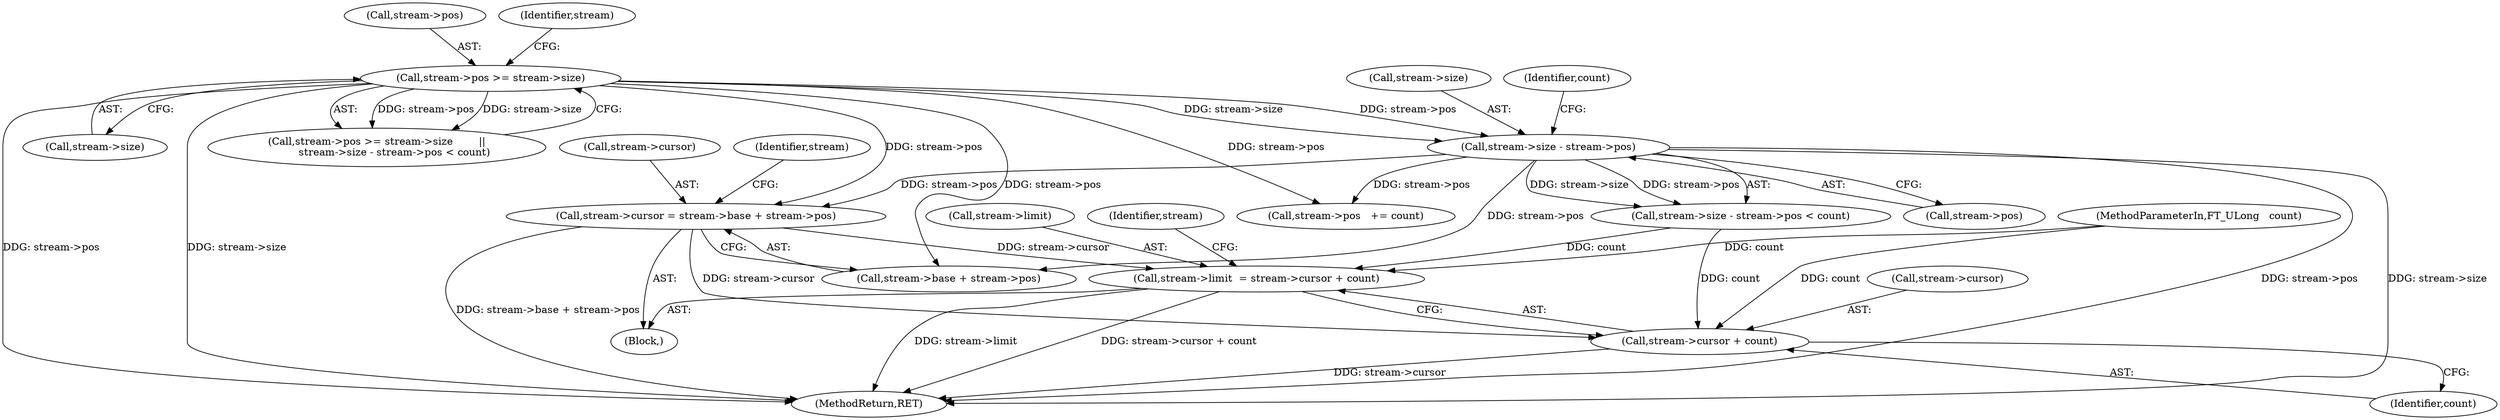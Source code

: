 digraph "0_savannah_45a3c76b547511fa9d97aca34b150a0663257375@integer" {
"1000255" [label="(Call,stream->cursor = stream->base + stream->pos)"];
"1000222" [label="(Call,stream->pos >= stream->size)"];
"1000230" [label="(Call,stream->size - stream->pos)"];
"1000266" [label="(Call,stream->limit  = stream->cursor + count)"];
"1000270" [label="(Call,stream->cursor + count)"];
"1000234" [label="(Call,stream->pos)"];
"1000222" [label="(Call,stream->pos >= stream->size)"];
"1000255" [label="(Call,stream->cursor = stream->base + stream->pos)"];
"1000266" [label="(Call,stream->limit  = stream->cursor + count)"];
"1000219" [label="(Block,)"];
"1000109" [label="(MethodParameterIn,FT_ULong   count)"];
"1000221" [label="(Call,stream->pos >= stream->size        ||\n           stream->size - stream->pos < count)"];
"1000226" [label="(Call,stream->size)"];
"1000223" [label="(Call,stream->pos)"];
"1000231" [label="(Call,stream->size)"];
"1000229" [label="(Call,stream->size - stream->pos < count)"];
"1000237" [label="(Identifier,count)"];
"1000270" [label="(Call,stream->cursor + count)"];
"1000274" [label="(Identifier,count)"];
"1000283" [label="(MethodReturn,RET)"];
"1000271" [label="(Call,stream->cursor)"];
"1000275" [label="(Call,stream->pos   += count)"];
"1000267" [label="(Call,stream->limit)"];
"1000256" [label="(Call,stream->cursor)"];
"1000259" [label="(Call,stream->base + stream->pos)"];
"1000230" [label="(Call,stream->size - stream->pos)"];
"1000232" [label="(Identifier,stream)"];
"1000268" [label="(Identifier,stream)"];
"1000277" [label="(Identifier,stream)"];
"1000255" -> "1000219"  [label="AST: "];
"1000255" -> "1000259"  [label="CFG: "];
"1000256" -> "1000255"  [label="AST: "];
"1000259" -> "1000255"  [label="AST: "];
"1000268" -> "1000255"  [label="CFG: "];
"1000255" -> "1000283"  [label="DDG: stream->base + stream->pos"];
"1000222" -> "1000255"  [label="DDG: stream->pos"];
"1000230" -> "1000255"  [label="DDG: stream->pos"];
"1000255" -> "1000266"  [label="DDG: stream->cursor"];
"1000255" -> "1000270"  [label="DDG: stream->cursor"];
"1000222" -> "1000221"  [label="AST: "];
"1000222" -> "1000226"  [label="CFG: "];
"1000223" -> "1000222"  [label="AST: "];
"1000226" -> "1000222"  [label="AST: "];
"1000232" -> "1000222"  [label="CFG: "];
"1000221" -> "1000222"  [label="CFG: "];
"1000222" -> "1000283"  [label="DDG: stream->size"];
"1000222" -> "1000283"  [label="DDG: stream->pos"];
"1000222" -> "1000221"  [label="DDG: stream->pos"];
"1000222" -> "1000221"  [label="DDG: stream->size"];
"1000222" -> "1000230"  [label="DDG: stream->size"];
"1000222" -> "1000230"  [label="DDG: stream->pos"];
"1000222" -> "1000259"  [label="DDG: stream->pos"];
"1000222" -> "1000275"  [label="DDG: stream->pos"];
"1000230" -> "1000229"  [label="AST: "];
"1000230" -> "1000234"  [label="CFG: "];
"1000231" -> "1000230"  [label="AST: "];
"1000234" -> "1000230"  [label="AST: "];
"1000237" -> "1000230"  [label="CFG: "];
"1000230" -> "1000283"  [label="DDG: stream->size"];
"1000230" -> "1000283"  [label="DDG: stream->pos"];
"1000230" -> "1000229"  [label="DDG: stream->size"];
"1000230" -> "1000229"  [label="DDG: stream->pos"];
"1000230" -> "1000259"  [label="DDG: stream->pos"];
"1000230" -> "1000275"  [label="DDG: stream->pos"];
"1000266" -> "1000219"  [label="AST: "];
"1000266" -> "1000270"  [label="CFG: "];
"1000267" -> "1000266"  [label="AST: "];
"1000270" -> "1000266"  [label="AST: "];
"1000277" -> "1000266"  [label="CFG: "];
"1000266" -> "1000283"  [label="DDG: stream->limit"];
"1000266" -> "1000283"  [label="DDG: stream->cursor + count"];
"1000229" -> "1000266"  [label="DDG: count"];
"1000109" -> "1000266"  [label="DDG: count"];
"1000270" -> "1000274"  [label="CFG: "];
"1000271" -> "1000270"  [label="AST: "];
"1000274" -> "1000270"  [label="AST: "];
"1000270" -> "1000283"  [label="DDG: stream->cursor"];
"1000229" -> "1000270"  [label="DDG: count"];
"1000109" -> "1000270"  [label="DDG: count"];
}
